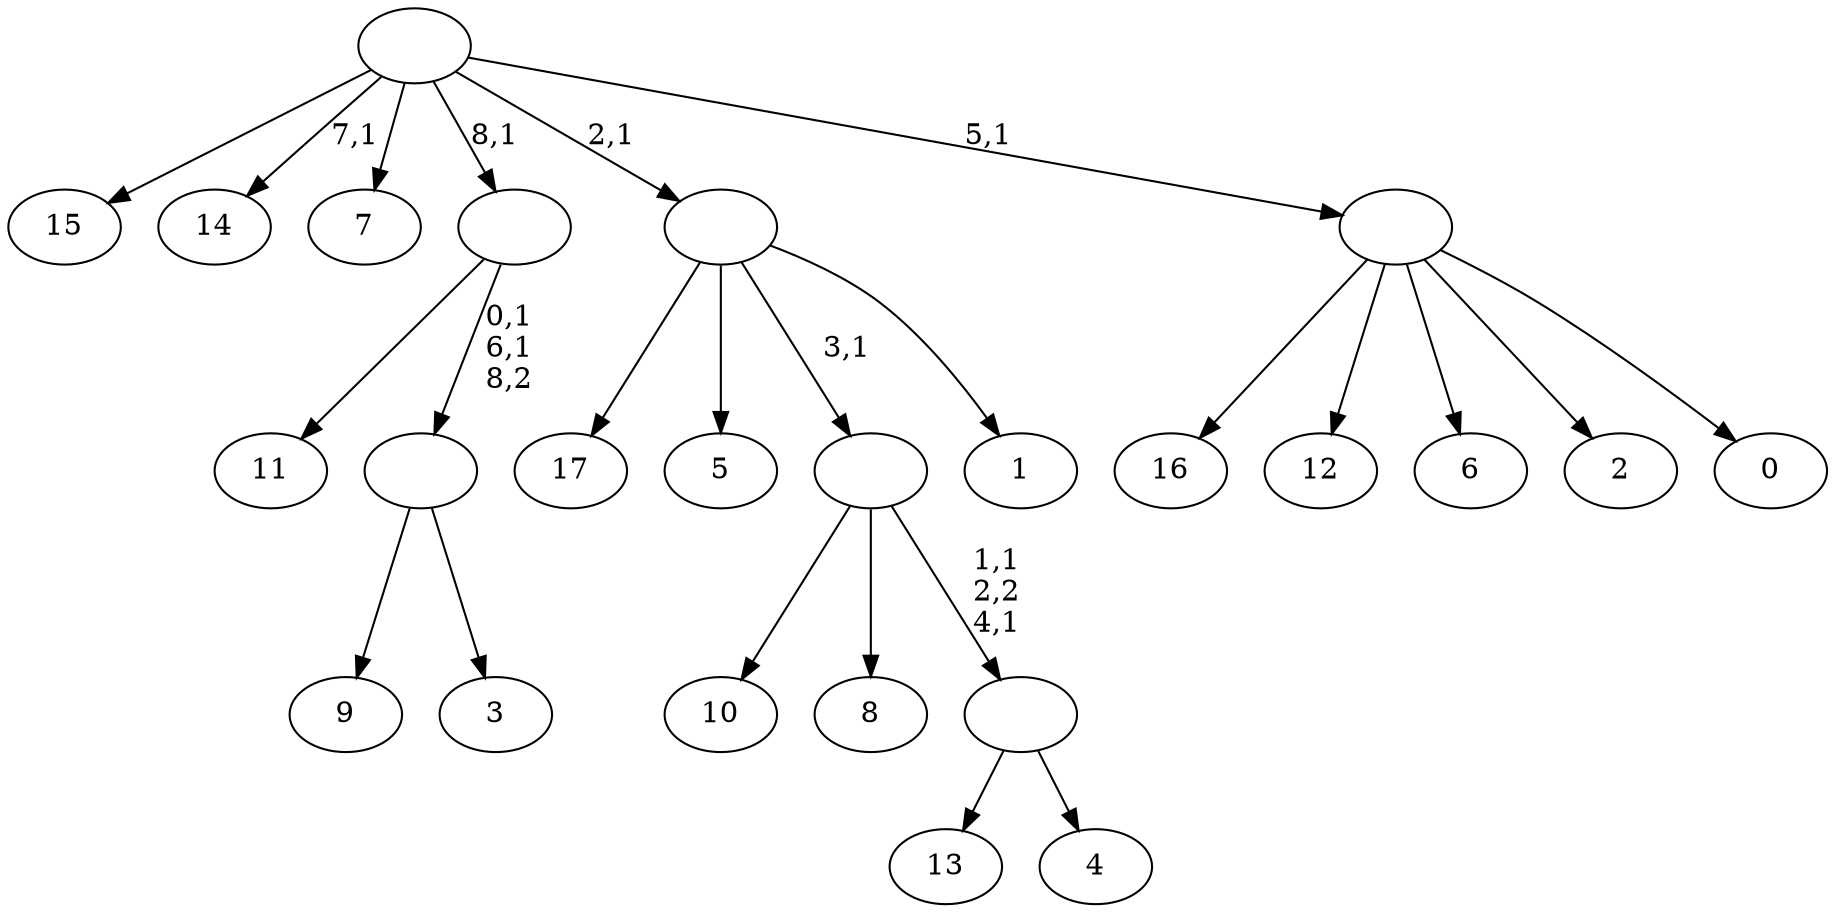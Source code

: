 digraph T {
	27 [label="17"]
	26 [label="16"]
	25 [label="15"]
	24 [label="14"]
	22 [label="13"]
	21 [label="12"]
	20 [label="11"]
	19 [label="10"]
	18 [label="9"]
	17 [label="8"]
	16 [label="7"]
	15 [label="6"]
	14 [label="5"]
	13 [label="4"]
	12 [label=""]
	10 [label=""]
	9 [label="3"]
	8 [label=""]
	6 [label=""]
	5 [label="2"]
	4 [label="1"]
	3 [label=""]
	2 [label="0"]
	1 [label=""]
	0 [label=""]
	12 -> 22 [label=""]
	12 -> 13 [label=""]
	10 -> 12 [label="1,1\n2,2\n4,1"]
	10 -> 19 [label=""]
	10 -> 17 [label=""]
	8 -> 18 [label=""]
	8 -> 9 [label=""]
	6 -> 8 [label="0,1\n6,1\n8,2"]
	6 -> 20 [label=""]
	3 -> 27 [label=""]
	3 -> 14 [label=""]
	3 -> 10 [label="3,1"]
	3 -> 4 [label=""]
	1 -> 26 [label=""]
	1 -> 21 [label=""]
	1 -> 15 [label=""]
	1 -> 5 [label=""]
	1 -> 2 [label=""]
	0 -> 24 [label="7,1"]
	0 -> 25 [label=""]
	0 -> 16 [label=""]
	0 -> 6 [label="8,1"]
	0 -> 3 [label="2,1"]
	0 -> 1 [label="5,1"]
}
